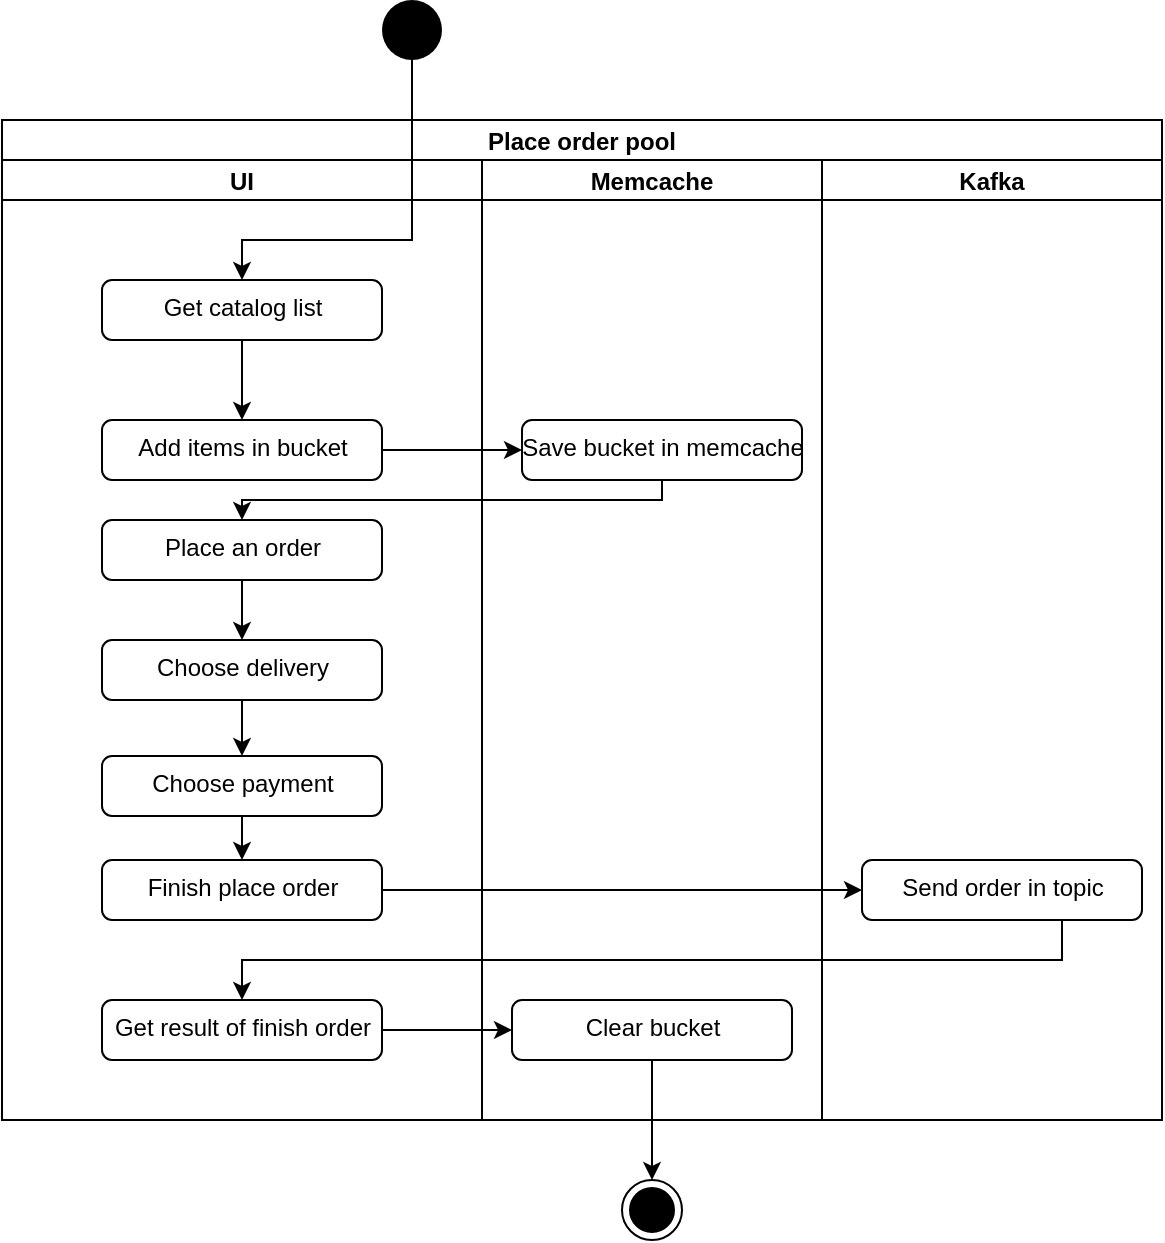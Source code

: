 <mxfile version="19.0.3" type="device"><diagram name="Page-1" id="e7e014a7-5840-1c2e-5031-d8a46d1fe8dd"><mxGraphModel dx="1422" dy="839" grid="1" gridSize="10" guides="1" tooltips="1" connect="1" arrows="1" fold="1" page="1" pageScale="1" pageWidth="1169" pageHeight="826" background="none" math="0" shadow="0"><root><mxCell id="0"/><mxCell id="1" parent="0"/><mxCell id="cFvwlnTx-v-atn0BkOK9-41" value="Place order pool" style="swimlane;childLayout=stackLayout;resizeParent=1;resizeParentMax=0;startSize=20;" vertex="1" parent="1"><mxGeometry x="60" y="80" width="580" height="500" as="geometry"/></mxCell><mxCell id="cFvwlnTx-v-atn0BkOK9-42" value="UI" style="swimlane;startSize=20;" vertex="1" parent="cFvwlnTx-v-atn0BkOK9-41"><mxGeometry y="20" width="240" height="480" as="geometry"/></mxCell><mxCell id="cFvwlnTx-v-atn0BkOK9-53" value="" style="edgeStyle=orthogonalEdgeStyle;rounded=0;orthogonalLoop=1;jettySize=auto;html=1;" edge="1" parent="cFvwlnTx-v-atn0BkOK9-42" source="cFvwlnTx-v-atn0BkOK9-48" target="cFvwlnTx-v-atn0BkOK9-52"><mxGeometry relative="1" as="geometry"/></mxCell><mxCell id="cFvwlnTx-v-atn0BkOK9-48" value="Get catalog list" style="html=1;align=center;verticalAlign=top;rounded=1;absoluteArcSize=1;arcSize=10;dashed=0;" vertex="1" parent="cFvwlnTx-v-atn0BkOK9-42"><mxGeometry x="50" y="60" width="140" height="30" as="geometry"/></mxCell><mxCell id="cFvwlnTx-v-atn0BkOK9-52" value="Add items in bucket" style="html=1;align=center;verticalAlign=top;rounded=1;absoluteArcSize=1;arcSize=10;dashed=0;fillColor=rgb(255, 255, 255);strokeColor=rgb(0, 0, 0);fontColor=rgb(0, 0, 0);" vertex="1" parent="cFvwlnTx-v-atn0BkOK9-42"><mxGeometry x="50" y="130" width="140" height="30" as="geometry"/></mxCell><mxCell id="cFvwlnTx-v-atn0BkOK9-64" value="" style="edgeStyle=orthogonalEdgeStyle;rounded=0;orthogonalLoop=1;jettySize=auto;html=1;" edge="1" parent="cFvwlnTx-v-atn0BkOK9-42" source="cFvwlnTx-v-atn0BkOK9-60" target="cFvwlnTx-v-atn0BkOK9-63"><mxGeometry relative="1" as="geometry"/></mxCell><mxCell id="cFvwlnTx-v-atn0BkOK9-60" value="Place an order" style="html=1;align=center;verticalAlign=top;rounded=1;absoluteArcSize=1;arcSize=10;dashed=0;fillColor=rgb(255, 255, 255);strokeColor=rgb(0, 0, 0);fontColor=rgb(0, 0, 0);" vertex="1" parent="cFvwlnTx-v-atn0BkOK9-42"><mxGeometry x="50" y="180" width="140" height="30" as="geometry"/></mxCell><mxCell id="cFvwlnTx-v-atn0BkOK9-66" value="" style="edgeStyle=orthogonalEdgeStyle;rounded=0;orthogonalLoop=1;jettySize=auto;html=1;" edge="1" parent="cFvwlnTx-v-atn0BkOK9-42" source="cFvwlnTx-v-atn0BkOK9-63" target="cFvwlnTx-v-atn0BkOK9-65"><mxGeometry relative="1" as="geometry"/></mxCell><mxCell id="cFvwlnTx-v-atn0BkOK9-63" value="Choose delivery" style="html=1;align=center;verticalAlign=top;rounded=1;absoluteArcSize=1;arcSize=10;dashed=0;fillColor=rgb(255, 255, 255);strokeColor=rgb(0, 0, 0);fontColor=rgb(0, 0, 0);" vertex="1" parent="cFvwlnTx-v-atn0BkOK9-42"><mxGeometry x="50" y="240" width="140" height="30" as="geometry"/></mxCell><mxCell id="cFvwlnTx-v-atn0BkOK9-65" value="Choose payment" style="html=1;align=center;verticalAlign=top;rounded=1;absoluteArcSize=1;arcSize=10;dashed=0;fillColor=rgb(255, 255, 255);strokeColor=rgb(0, 0, 0);fontColor=rgb(0, 0, 0);" vertex="1" parent="cFvwlnTx-v-atn0BkOK9-42"><mxGeometry x="50" y="298" width="140" height="30" as="geometry"/></mxCell><mxCell id="cFvwlnTx-v-atn0BkOK9-67" value="Finish place order" style="html=1;align=center;verticalAlign=top;rounded=1;absoluteArcSize=1;arcSize=10;dashed=0;fillColor=rgb(255, 255, 255);strokeColor=rgb(0, 0, 0);fontColor=rgb(0, 0, 0);" vertex="1" parent="cFvwlnTx-v-atn0BkOK9-42"><mxGeometry x="50" y="350" width="140" height="30" as="geometry"/></mxCell><mxCell id="cFvwlnTx-v-atn0BkOK9-68" value="" style="edgeStyle=orthogonalEdgeStyle;rounded=0;orthogonalLoop=1;jettySize=auto;html=1;" edge="1" parent="cFvwlnTx-v-atn0BkOK9-42" source="cFvwlnTx-v-atn0BkOK9-65" target="cFvwlnTx-v-atn0BkOK9-67"><mxGeometry relative="1" as="geometry"/></mxCell><mxCell id="cFvwlnTx-v-atn0BkOK9-73" value="Get result of finish order" style="html=1;align=center;verticalAlign=top;rounded=1;absoluteArcSize=1;arcSize=10;dashed=0;fillColor=rgb(255, 255, 255);strokeColor=rgb(0, 0, 0);fontColor=rgb(0, 0, 0);" vertex="1" parent="cFvwlnTx-v-atn0BkOK9-42"><mxGeometry x="50" y="420" width="140" height="30" as="geometry"/></mxCell><mxCell id="cFvwlnTx-v-atn0BkOK9-58" value="" style="edgeStyle=orthogonalEdgeStyle;rounded=0;orthogonalLoop=1;jettySize=auto;html=1;" edge="1" parent="cFvwlnTx-v-atn0BkOK9-41" source="cFvwlnTx-v-atn0BkOK9-52" target="cFvwlnTx-v-atn0BkOK9-57"><mxGeometry relative="1" as="geometry"/></mxCell><mxCell id="cFvwlnTx-v-atn0BkOK9-61" value="" style="edgeStyle=orthogonalEdgeStyle;rounded=0;orthogonalLoop=1;jettySize=auto;html=1;" edge="1" parent="cFvwlnTx-v-atn0BkOK9-41" source="cFvwlnTx-v-atn0BkOK9-57" target="cFvwlnTx-v-atn0BkOK9-60"><mxGeometry relative="1" as="geometry"><Array as="points"><mxPoint x="330" y="190"/><mxPoint x="120" y="190"/></Array></mxGeometry></mxCell><mxCell id="cFvwlnTx-v-atn0BkOK9-72" value="" style="edgeStyle=orthogonalEdgeStyle;rounded=0;orthogonalLoop=1;jettySize=auto;html=1;" edge="1" parent="cFvwlnTx-v-atn0BkOK9-41" source="cFvwlnTx-v-atn0BkOK9-67" target="cFvwlnTx-v-atn0BkOK9-71"><mxGeometry relative="1" as="geometry"/></mxCell><mxCell id="cFvwlnTx-v-atn0BkOK9-74" value="" style="edgeStyle=orthogonalEdgeStyle;rounded=0;orthogonalLoop=1;jettySize=auto;html=1;" edge="1" parent="cFvwlnTx-v-atn0BkOK9-41" source="cFvwlnTx-v-atn0BkOK9-71" target="cFvwlnTx-v-atn0BkOK9-73"><mxGeometry relative="1" as="geometry"><Array as="points"><mxPoint x="530" y="420"/><mxPoint x="120" y="420"/></Array></mxGeometry></mxCell><mxCell id="cFvwlnTx-v-atn0BkOK9-43" value="Memcache" style="swimlane;startSize=20;" vertex="1" parent="cFvwlnTx-v-atn0BkOK9-41"><mxGeometry x="240" y="20" width="170" height="480" as="geometry"/></mxCell><mxCell id="cFvwlnTx-v-atn0BkOK9-57" value="Save bucket in memcache" style="html=1;align=center;verticalAlign=top;rounded=1;absoluteArcSize=1;arcSize=10;dashed=0;fillColor=rgb(255, 255, 255);strokeColor=rgb(0, 0, 0);fontColor=rgb(0, 0, 0);" vertex="1" parent="cFvwlnTx-v-atn0BkOK9-43"><mxGeometry x="20" y="130" width="140" height="30" as="geometry"/></mxCell><mxCell id="cFvwlnTx-v-atn0BkOK9-81" value="Clear bucket" style="html=1;align=center;verticalAlign=top;rounded=1;absoluteArcSize=1;arcSize=10;dashed=0;fillColor=rgb(255, 255, 255);strokeColor=rgb(0, 0, 0);fontColor=rgb(0, 0, 0);" vertex="1" parent="cFvwlnTx-v-atn0BkOK9-43"><mxGeometry x="15" y="420" width="140" height="30" as="geometry"/></mxCell><mxCell id="cFvwlnTx-v-atn0BkOK9-44" value="Kafka" style="swimlane;startSize=20;" vertex="1" parent="cFvwlnTx-v-atn0BkOK9-41"><mxGeometry x="410" y="20" width="170" height="480" as="geometry"/></mxCell><mxCell id="cFvwlnTx-v-atn0BkOK9-71" value="Send order in topic" style="html=1;align=center;verticalAlign=top;rounded=1;absoluteArcSize=1;arcSize=10;dashed=0;fillColor=rgb(255, 255, 255);strokeColor=rgb(0, 0, 0);fontColor=rgb(0, 0, 0);" vertex="1" parent="cFvwlnTx-v-atn0BkOK9-44"><mxGeometry x="20" y="350" width="140" height="30" as="geometry"/></mxCell><mxCell id="cFvwlnTx-v-atn0BkOK9-82" value="" style="edgeStyle=orthogonalEdgeStyle;rounded=0;orthogonalLoop=1;jettySize=auto;html=1;" edge="1" parent="cFvwlnTx-v-atn0BkOK9-41" source="cFvwlnTx-v-atn0BkOK9-73" target="cFvwlnTx-v-atn0BkOK9-81"><mxGeometry relative="1" as="geometry"/></mxCell><mxCell id="cFvwlnTx-v-atn0BkOK9-50" style="edgeStyle=orthogonalEdgeStyle;rounded=0;orthogonalLoop=1;jettySize=auto;html=1;" edge="1" parent="1" target="cFvwlnTx-v-atn0BkOK9-48"><mxGeometry relative="1" as="geometry"><mxPoint x="265.0" y="50" as="sourcePoint"/><Array as="points"><mxPoint x="265" y="140"/><mxPoint x="180" y="140"/></Array></mxGeometry></mxCell><mxCell id="cFvwlnTx-v-atn0BkOK9-75" value="" style="ellipse;fillColor=#000000;strokeColor=none;" vertex="1" parent="1"><mxGeometry x="250" y="20" width="30" height="30" as="geometry"/></mxCell><mxCell id="cFvwlnTx-v-atn0BkOK9-76" value="" style="ellipse;html=1;shape=endState;fillColor=#000000;strokeColor=#000000;" vertex="1" parent="1"><mxGeometry x="370" y="610" width="30" height="30" as="geometry"/></mxCell><mxCell id="cFvwlnTx-v-atn0BkOK9-83" style="edgeStyle=orthogonalEdgeStyle;rounded=0;orthogonalLoop=1;jettySize=auto;html=1;entryX=0.5;entryY=0;entryDx=0;entryDy=0;" edge="1" parent="1" source="cFvwlnTx-v-atn0BkOK9-81" target="cFvwlnTx-v-atn0BkOK9-76"><mxGeometry relative="1" as="geometry"/></mxCell></root></mxGraphModel></diagram></mxfile>